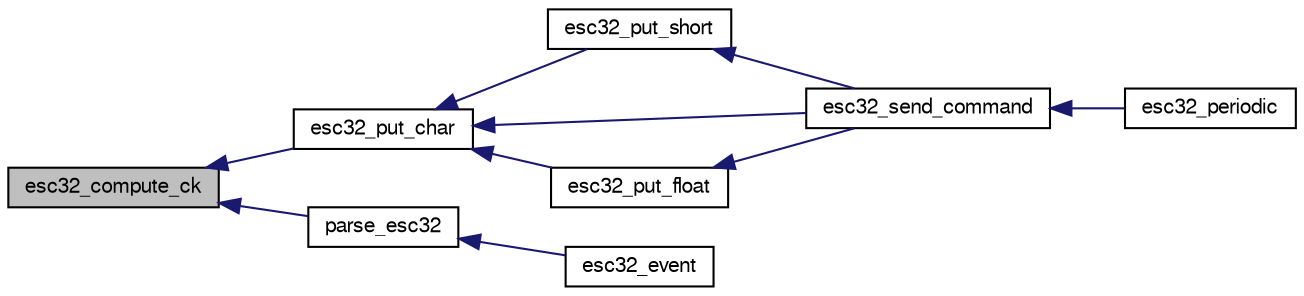 digraph "esc32_compute_ck"
{
  edge [fontname="FreeSans",fontsize="10",labelfontname="FreeSans",labelfontsize="10"];
  node [fontname="FreeSans",fontsize="10",shape=record];
  rankdir="LR";
  Node1 [label="esc32_compute_ck",height=0.2,width=0.4,color="black", fillcolor="grey75", style="filled", fontcolor="black"];
  Node1 -> Node2 [dir="back",color="midnightblue",fontsize="10",style="solid",fontname="FreeSans"];
  Node2 [label="esc32_put_char",height=0.2,width=0.4,color="black", fillcolor="white", style="filled",URL="$esc32_8c.html#afa5d15019c0277d9ade815d9954b8c8b"];
  Node2 -> Node3 [dir="back",color="midnightblue",fontsize="10",style="solid",fontname="FreeSans"];
  Node3 [label="esc32_put_short",height=0.2,width=0.4,color="black", fillcolor="white", style="filled",URL="$esc32_8c.html#af8e2bf10bab543222e2509164e4ac97a"];
  Node3 -> Node4 [dir="back",color="midnightblue",fontsize="10",style="solid",fontname="FreeSans"];
  Node4 [label="esc32_send_command",height=0.2,width=0.4,color="black", fillcolor="white", style="filled",URL="$esc32_8c.html#af0f37338dd7c2bea6f0b9aef4d501708"];
  Node4 -> Node5 [dir="back",color="midnightblue",fontsize="10",style="solid",fontname="FreeSans"];
  Node5 [label="esc32_periodic",height=0.2,width=0.4,color="black", fillcolor="white", style="filled",URL="$esc32_8h.html#a0ea641180adcdfecf85874250a5606cf"];
  Node2 -> Node6 [dir="back",color="midnightblue",fontsize="10",style="solid",fontname="FreeSans"];
  Node6 [label="esc32_put_float",height=0.2,width=0.4,color="black", fillcolor="white", style="filled",URL="$esc32_8c.html#ac2887928cd81bcd80e3302c031bfdd28"];
  Node6 -> Node4 [dir="back",color="midnightblue",fontsize="10",style="solid",fontname="FreeSans"];
  Node2 -> Node4 [dir="back",color="midnightblue",fontsize="10",style="solid",fontname="FreeSans"];
  Node1 -> Node7 [dir="back",color="midnightblue",fontsize="10",style="solid",fontname="FreeSans"];
  Node7 [label="parse_esc32",height=0.2,width=0.4,color="black", fillcolor="white", style="filled",URL="$esc32_8c.html#ac08e5033f8d7a2e596d08eda6498e151"];
  Node7 -> Node8 [dir="back",color="midnightblue",fontsize="10",style="solid",fontname="FreeSans"];
  Node8 [label="esc32_event",height=0.2,width=0.4,color="black", fillcolor="white", style="filled",URL="$esc32_8h.html#a7c74e9b94efb3f864dd51885fa5362ff"];
}
